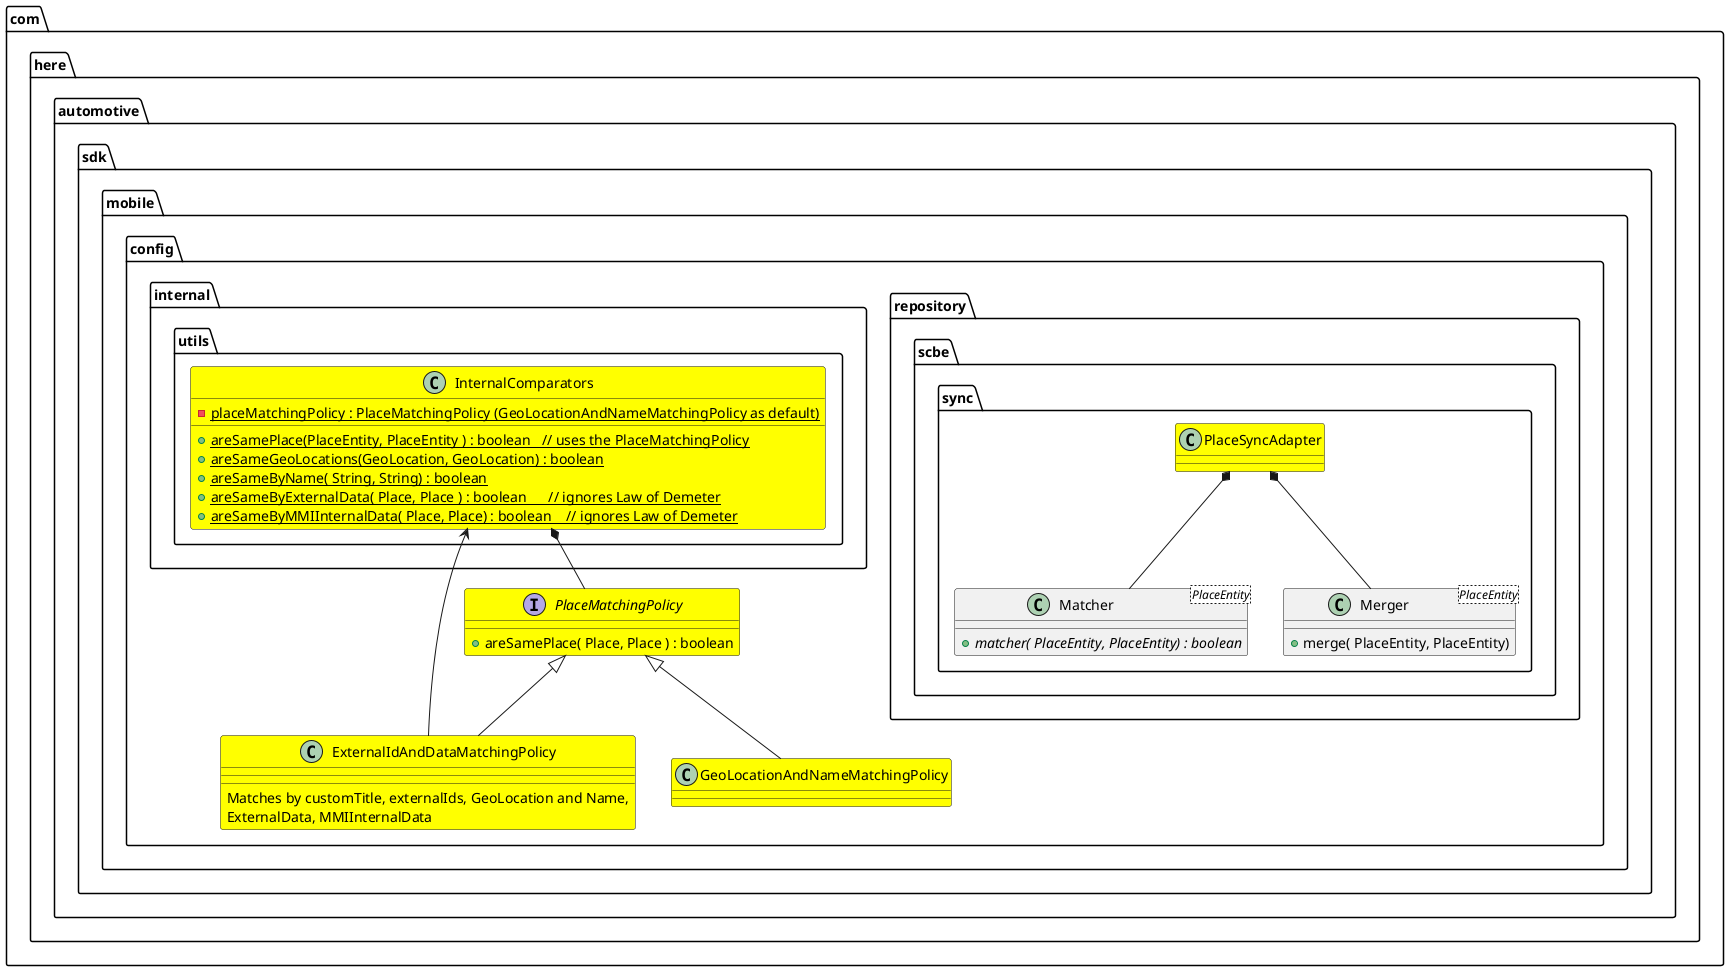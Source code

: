 @startuml

package com.here.automotive.sdk.mobile.config {

    package repository.scbe.sync {
        class PlaceSyncAdapter #yellow {

        }

        class Matcher<PlaceEntity> {
            + {abstract} matcher( PlaceEntity, PlaceEntity) : boolean
        }
        PlaceSyncAdapter *-- Matcher

        class Merger<PlaceEntity> {
            + merge( PlaceEntity, PlaceEntity)
        }
        PlaceSyncAdapter *-- Merger
    
    }



    interface PlaceMatchingPolicy #yellow {
        + areSamePlace( Place, Place ) : boolean
    }

    package internal.utils {

        class InternalComparators #yellow {
            - {static} placeMatchingPolicy : PlaceMatchingPolicy (GeoLocationAndNameMatchingPolicy as default) 
            __
            + {static} areSamePlace(PlaceEntity, PlaceEntity ) : boolean   // uses the PlaceMatchingPolicy
            + {static} areSameGeoLocations(GeoLocation, GeoLocation) : boolean
            + {static} areSameByName( String, String) : boolean
            + {static} areSameByExternalData( Place, Place ) : boolean      // ignores Law of Demeter
            + {static} areSameByMMIInternalData( Place, Place) : boolean    // ignores Law of Demeter
        }
        InternalComparators *-- PlaceMatchingPolicy
    }

    class ExternalIdAndDataMatchingPolicy #yellow {
        __
        __
        Matches by customTitle, externalIds, GeoLocation and Name,
        ExternalData, MMIInternalData
    }
    PlaceMatchingPolicy <|-- ExternalIdAndDataMatchingPolicy
    InternalComparators <-- ExternalIdAndDataMatchingPolicy

    class GeoLocationAndNameMatchingPolicy #yellow {

    }
    PlaceMatchingPolicy <|-- GeoLocationAndNameMatchingPolicy

}

@enduml
